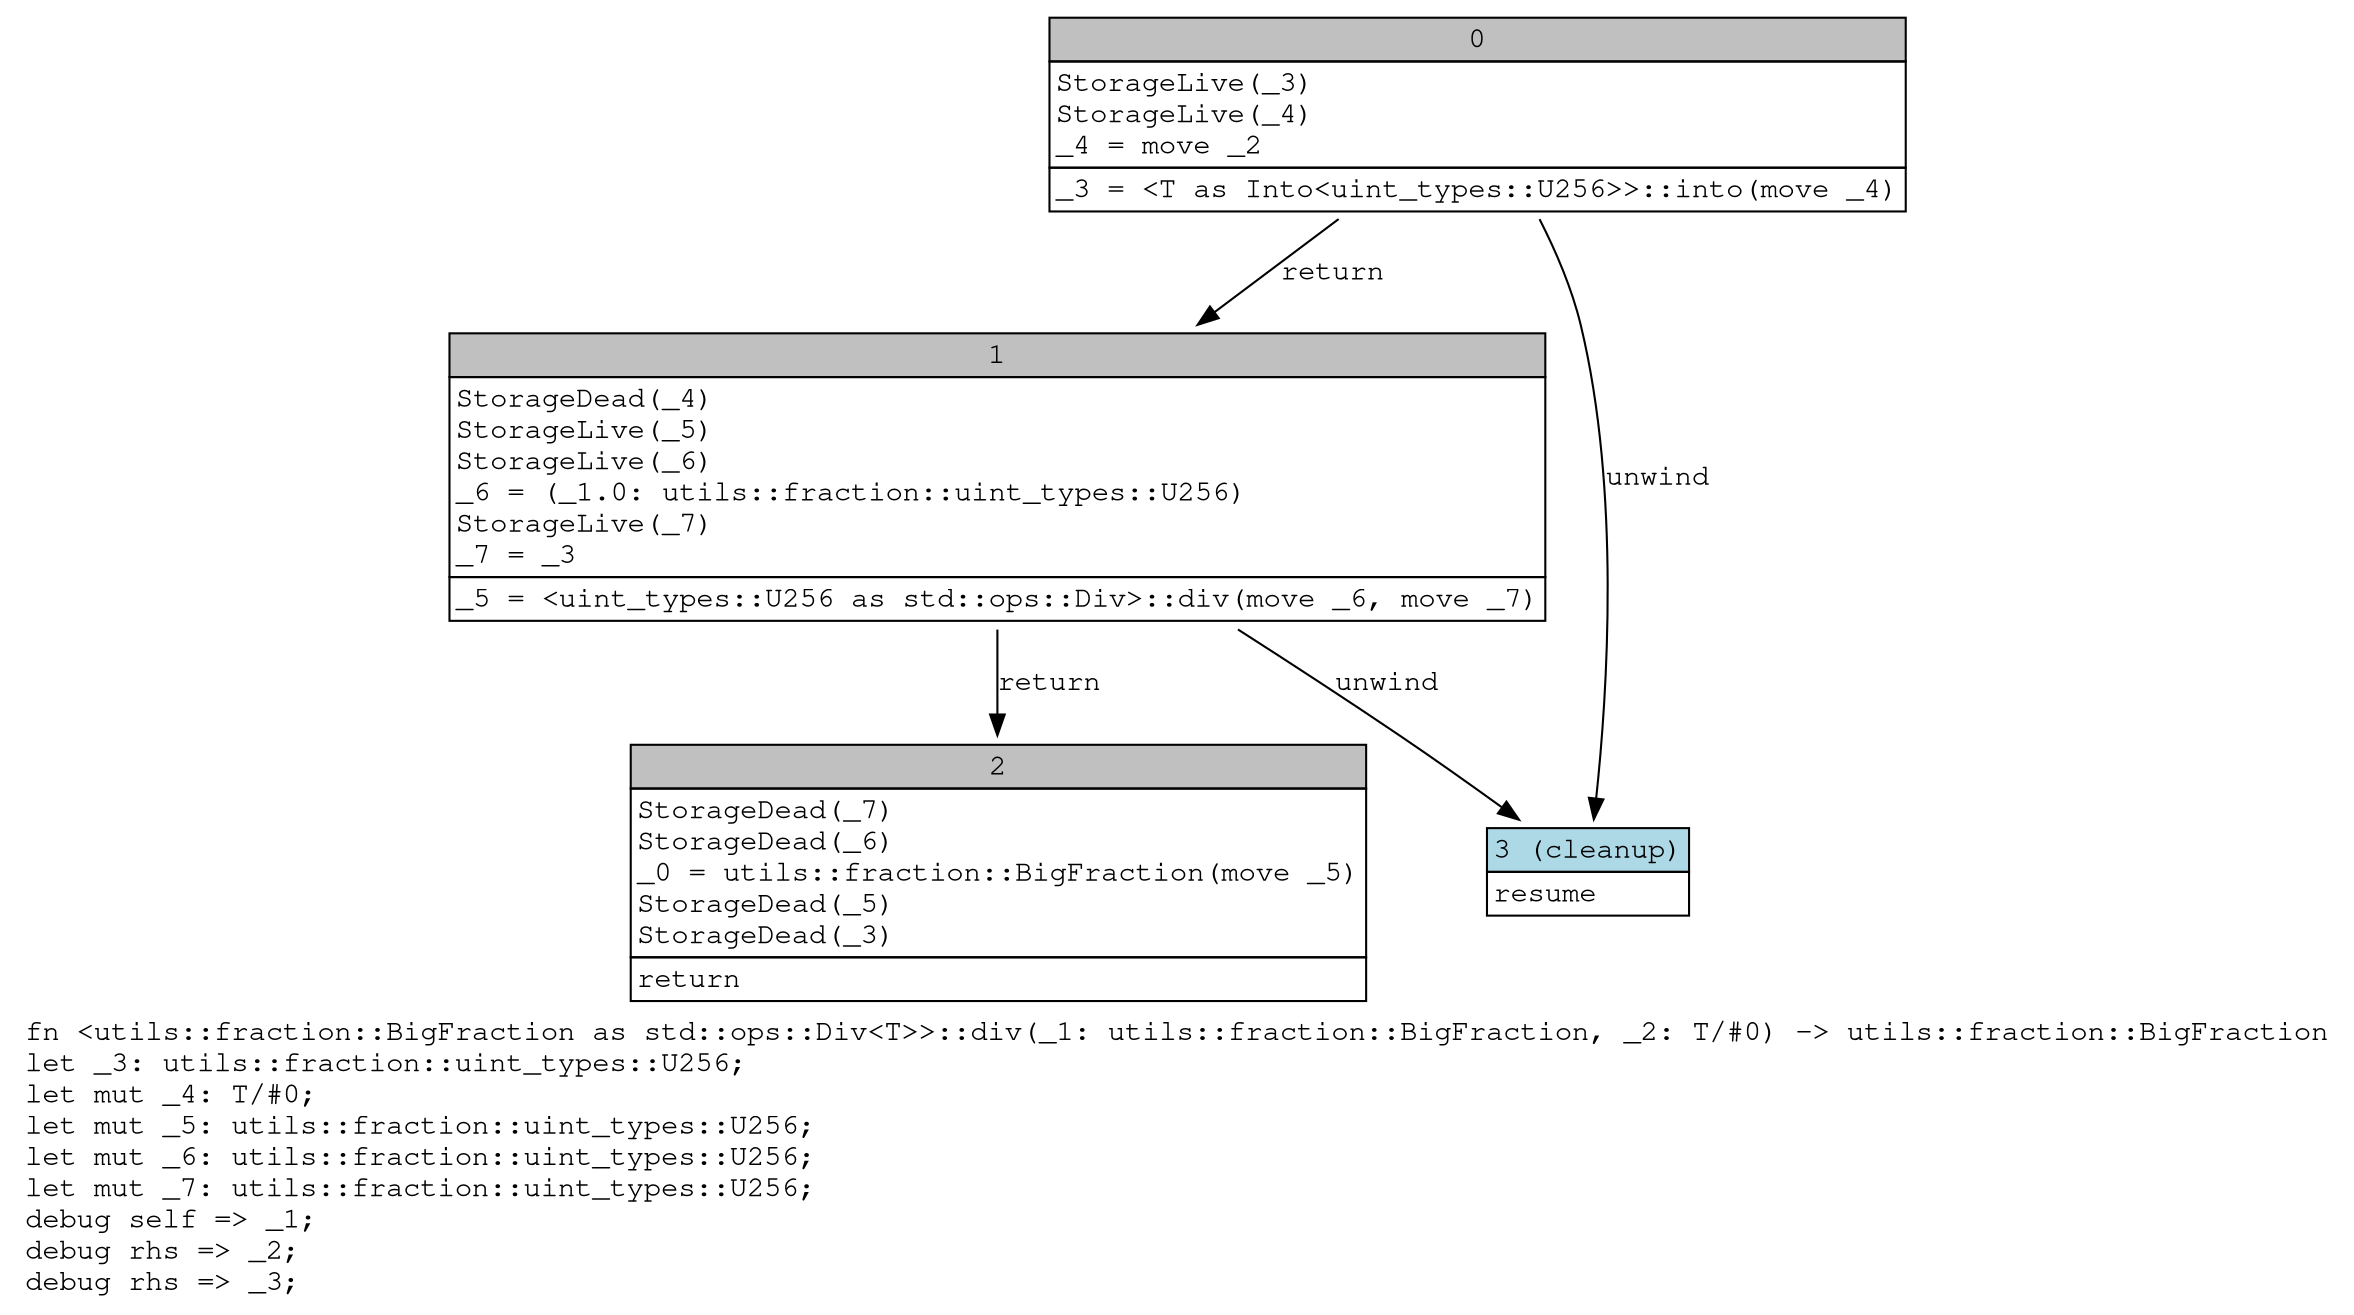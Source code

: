 digraph Mir_0_2469 {
    graph [fontname="Courier, monospace"];
    node [fontname="Courier, monospace"];
    edge [fontname="Courier, monospace"];
    label=<fn &lt;utils::fraction::BigFraction as std::ops::Div&lt;T&gt;&gt;::div(_1: utils::fraction::BigFraction, _2: T/#0) -&gt; utils::fraction::BigFraction<br align="left"/>let _3: utils::fraction::uint_types::U256;<br align="left"/>let mut _4: T/#0;<br align="left"/>let mut _5: utils::fraction::uint_types::U256;<br align="left"/>let mut _6: utils::fraction::uint_types::U256;<br align="left"/>let mut _7: utils::fraction::uint_types::U256;<br align="left"/>debug self =&gt; _1;<br align="left"/>debug rhs =&gt; _2;<br align="left"/>debug rhs =&gt; _3;<br align="left"/>>;
    bb0__0_2469 [shape="none", label=<<table border="0" cellborder="1" cellspacing="0"><tr><td bgcolor="gray" align="center" colspan="1">0</td></tr><tr><td align="left" balign="left">StorageLive(_3)<br/>StorageLive(_4)<br/>_4 = move _2<br/></td></tr><tr><td align="left">_3 = &lt;T as Into&lt;uint_types::U256&gt;&gt;::into(move _4)</td></tr></table>>];
    bb1__0_2469 [shape="none", label=<<table border="0" cellborder="1" cellspacing="0"><tr><td bgcolor="gray" align="center" colspan="1">1</td></tr><tr><td align="left" balign="left">StorageDead(_4)<br/>StorageLive(_5)<br/>StorageLive(_6)<br/>_6 = (_1.0: utils::fraction::uint_types::U256)<br/>StorageLive(_7)<br/>_7 = _3<br/></td></tr><tr><td align="left">_5 = &lt;uint_types::U256 as std::ops::Div&gt;::div(move _6, move _7)</td></tr></table>>];
    bb2__0_2469 [shape="none", label=<<table border="0" cellborder="1" cellspacing="0"><tr><td bgcolor="gray" align="center" colspan="1">2</td></tr><tr><td align="left" balign="left">StorageDead(_7)<br/>StorageDead(_6)<br/>_0 = utils::fraction::BigFraction(move _5)<br/>StorageDead(_5)<br/>StorageDead(_3)<br/></td></tr><tr><td align="left">return</td></tr></table>>];
    bb3__0_2469 [shape="none", label=<<table border="0" cellborder="1" cellspacing="0"><tr><td bgcolor="lightblue" align="center" colspan="1">3 (cleanup)</td></tr><tr><td align="left">resume</td></tr></table>>];
    bb0__0_2469 -> bb1__0_2469 [label="return"];
    bb0__0_2469 -> bb3__0_2469 [label="unwind"];
    bb1__0_2469 -> bb2__0_2469 [label="return"];
    bb1__0_2469 -> bb3__0_2469 [label="unwind"];
}
